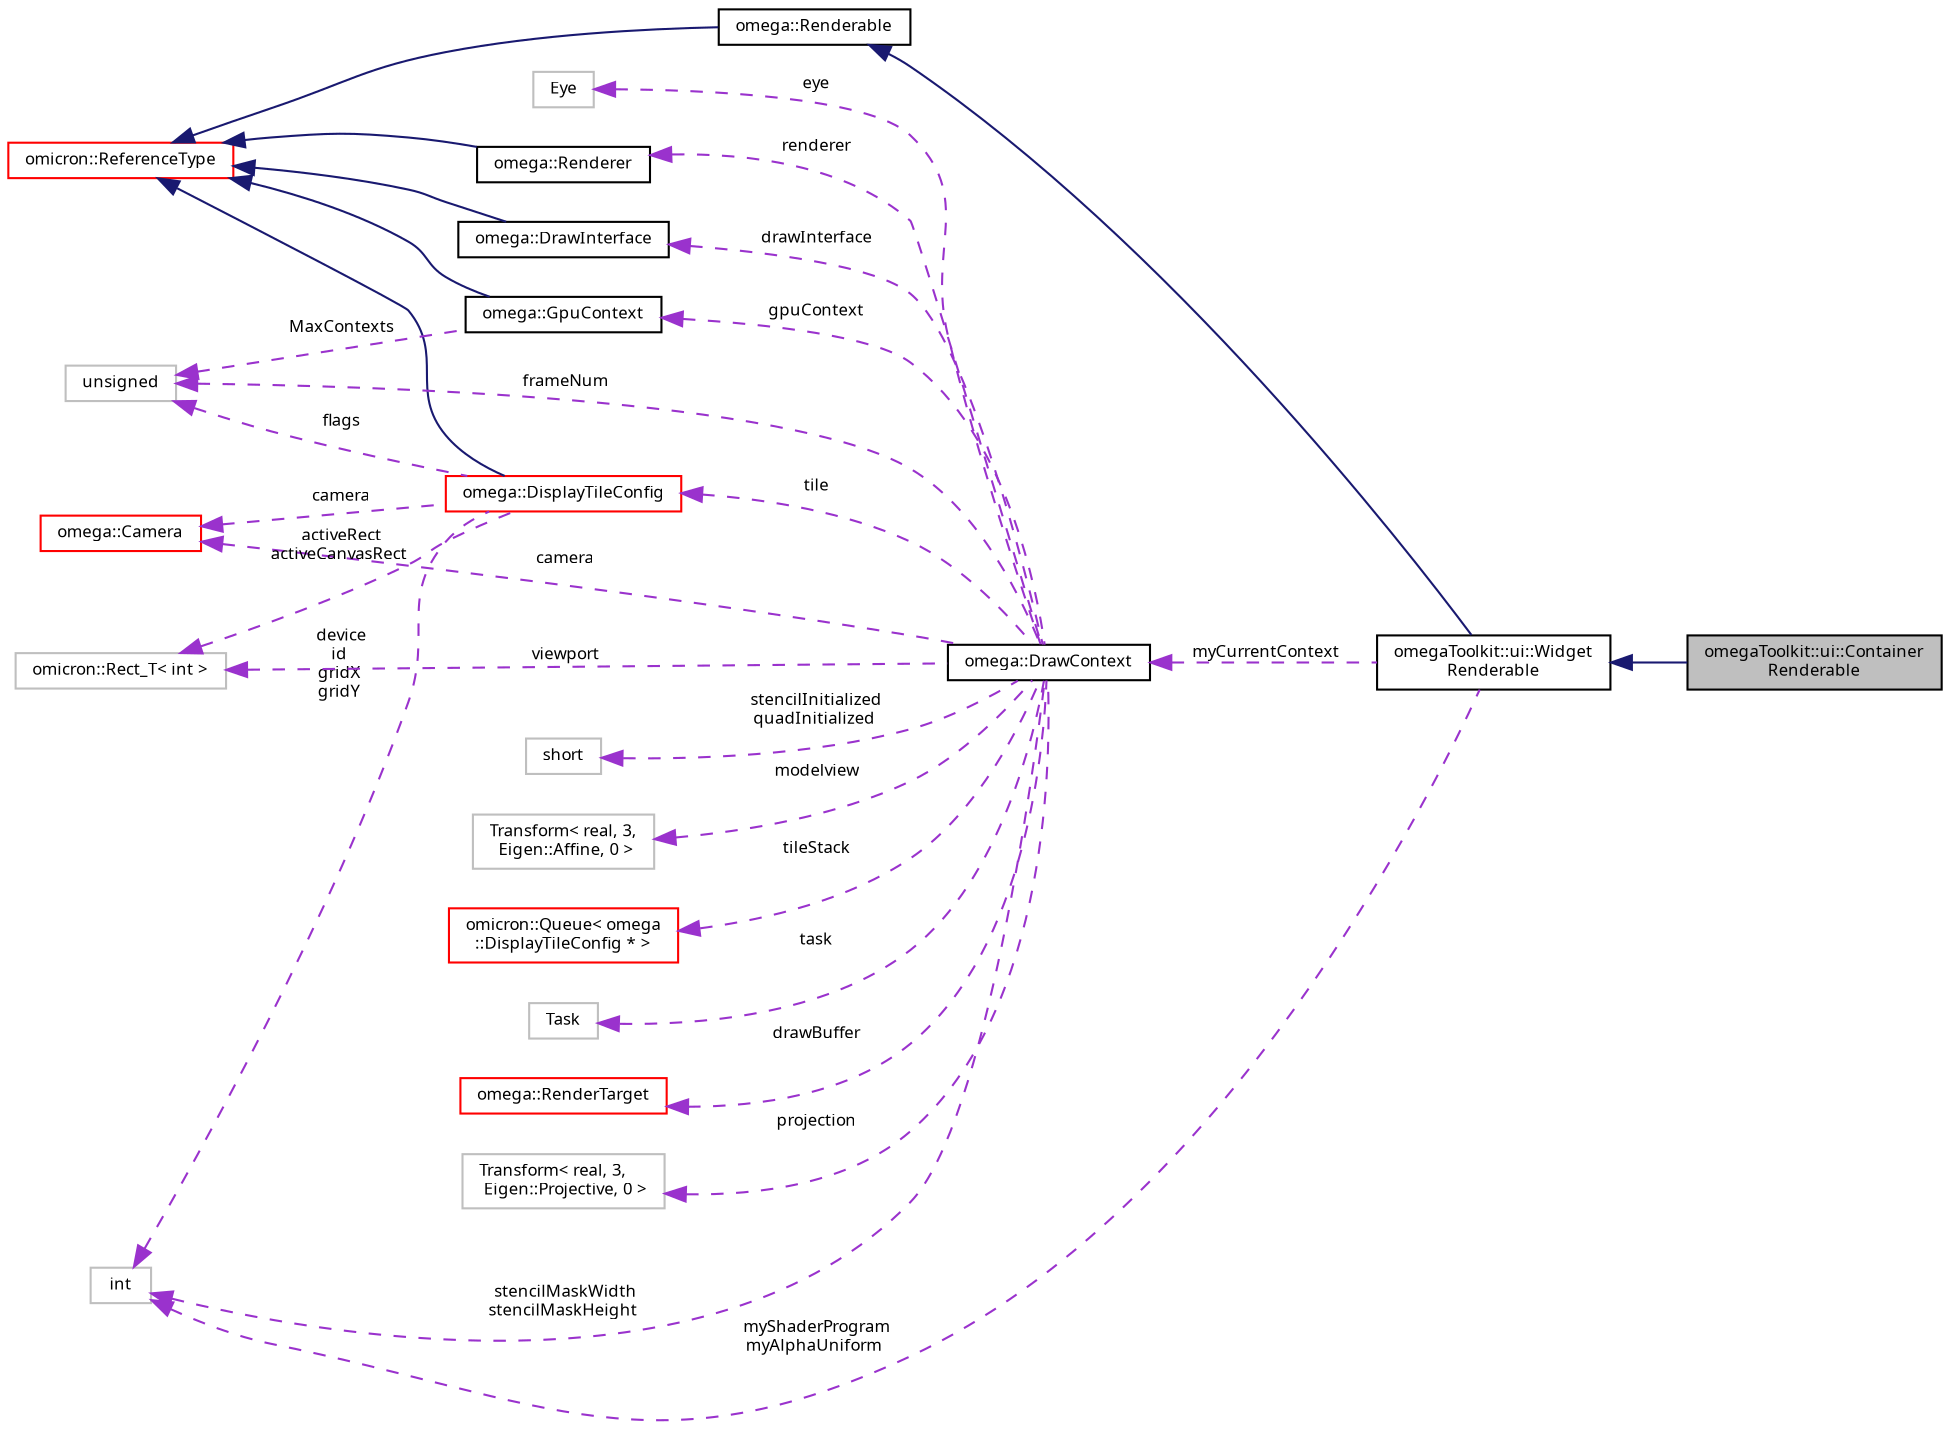 digraph "omegaToolkit::ui::ContainerRenderable"
{
  bgcolor="transparent";
  edge [fontname="FreeSans.ttf",fontsize="8",labelfontname="FreeSans.ttf",labelfontsize="8"];
  node [fontname="FreeSans.ttf",fontsize="8",shape=record];
  rankdir="LR";
  Node1 [label="omegaToolkit::ui::Container\lRenderable",height=0.2,width=0.4,color="black", fillcolor="grey75", style="filled", fontcolor="black"];
  Node2 -> Node1 [dir="back",color="midnightblue",fontsize="8",style="solid",fontname="FreeSans.ttf"];
  Node2 [label="omegaToolkit::ui::Widget\lRenderable",height=0.2,width=0.4,color="black",URL="$classomega_toolkit_1_1ui_1_1_widget_renderable.html"];
  Node3 -> Node2 [dir="back",color="midnightblue",fontsize="8",style="solid",fontname="FreeSans.ttf"];
  Node3 [label="omega::Renderable",height=0.2,width=0.4,color="black",URL="$classomega_1_1_renderable.html"];
  Node4 -> Node3 [dir="back",color="midnightblue",fontsize="8",style="solid",fontname="FreeSans.ttf"];
  Node4 [label="omicron::ReferenceType",height=0.2,width=0.4,color="red",URL="$classomicron_1_1_reference_type.html",tooltip="Implements a base class for reference-counted types. "];
  Node5 -> Node2 [dir="back",color="darkorchid3",fontsize="8",style="dashed",label=" myCurrentContext" ,fontname="FreeSans.ttf"];
  Node5 [label="omega::DrawContext",height=0.2,width=0.4,color="black",URL="$structomega_1_1_draw_context.html",tooltip="Contains information about the context in which drawing operations take place. "];
  Node6 -> Node5 [dir="back",color="darkorchid3",fontsize="8",style="dashed",label=" drawBuffer" ,fontname="FreeSans.ttf"];
  Node6 [label="omega::RenderTarget",height=0.2,width=0.4,color="red",URL="$classomega_1_1_render_target.html"];
  Node7 -> Node5 [dir="back",color="darkorchid3",fontsize="8",style="dashed",label=" projection" ,fontname="FreeSans.ttf"];
  Node7 [label="Transform\< real, 3,\l Eigen::Projective, 0 \>",height=0.2,width=0.4,color="grey75"];
  Node8 -> Node5 [dir="back",color="darkorchid3",fontsize="8",style="dashed",label=" tile" ,fontname="FreeSans.ttf"];
  Node8 [label="omega::DisplayTileConfig",height=0.2,width=0.4,color="red",URL="$classomega_1_1_display_tile_config.html"];
  Node4 -> Node8 [dir="back",color="midnightblue",fontsize="8",style="solid",fontname="FreeSans.ttf"];
  Node9 -> Node8 [dir="back",color="darkorchid3",fontsize="8",style="dashed",label=" camera" ,fontname="FreeSans.ttf"];
  Node9 [label="omega::Camera",height=0.2,width=0.4,color="red",URL="$classomega_1_1_camera.html",tooltip="The Camera class handles information about a view transformation, head tracking and optional target b..."];
  Node10 -> Node8 [dir="back",color="darkorchid3",fontsize="8",style="dashed",label=" device\nid\ngridX\ngridY" ,fontname="FreeSans.ttf"];
  Node10 [label="int",height=0.2,width=0.4,color="grey75"];
  Node11 -> Node8 [dir="back",color="darkorchid3",fontsize="8",style="dashed",label=" flags" ,fontname="FreeSans.ttf"];
  Node11 [label="unsigned",height=0.2,width=0.4,color="grey75"];
  Node12 -> Node8 [dir="back",color="darkorchid3",fontsize="8",style="dashed",label=" activeRect\nactiveCanvasRect" ,fontname="FreeSans.ttf"];
  Node12 [label="omicron::Rect_T\< int \>",height=0.2,width=0.4,color="grey75"];
  Node13 -> Node5 [dir="back",color="darkorchid3",fontsize="8",style="dashed",label=" modelview" ,fontname="FreeSans.ttf"];
  Node13 [label="Transform\< real, 3,\l Eigen::Affine, 0 \>",height=0.2,width=0.4,color="grey75"];
  Node9 -> Node5 [dir="back",color="darkorchid3",fontsize="8",style="dashed",label=" camera" ,fontname="FreeSans.ttf"];
  Node14 -> Node5 [dir="back",color="darkorchid3",fontsize="8",style="dashed",label=" stencilInitialized\nquadInitialized" ,fontname="FreeSans.ttf"];
  Node14 [label="short",height=0.2,width=0.4,color="grey75"];
  Node15 -> Node5 [dir="back",color="darkorchid3",fontsize="8",style="dashed",label=" task" ,fontname="FreeSans.ttf"];
  Node15 [label="Task",height=0.2,width=0.4,color="grey75"];
  Node16 -> Node5 [dir="back",color="darkorchid3",fontsize="8",style="dashed",label=" tileStack" ,fontname="FreeSans.ttf"];
  Node16 [label="omicron::Queue\< omega\l::DisplayTileConfig * \>",height=0.2,width=0.4,color="red",URL="$classomicron_1_1_queue.html"];
  Node10 -> Node5 [dir="back",color="darkorchid3",fontsize="8",style="dashed",label=" stencilMaskWidth\nstencilMaskHeight" ,fontname="FreeSans.ttf"];
  Node17 -> Node5 [dir="back",color="darkorchid3",fontsize="8",style="dashed",label=" renderer" ,fontname="FreeSans.ttf"];
  Node17 [label="omega::Renderer",height=0.2,width=0.4,color="black",URL="$classomega_1_1_renderer.html",tooltip="The omegalib renderer is the entry point for all of omegalib rendering code. "];
  Node4 -> Node17 [dir="back",color="midnightblue",fontsize="8",style="solid",fontname="FreeSans.ttf"];
  Node18 -> Node5 [dir="back",color="darkorchid3",fontsize="8",style="dashed",label=" gpuContext" ,fontname="FreeSans.ttf"];
  Node18 [label="omega::GpuContext",height=0.2,width=0.4,color="black",URL="$classomega_1_1_gpu_context.html",tooltip="A class managing all resources associated with a single GPU context. "];
  Node4 -> Node18 [dir="back",color="midnightblue",fontsize="8",style="solid",fontname="FreeSans.ttf"];
  Node11 -> Node18 [dir="back",color="darkorchid3",fontsize="8",style="dashed",label=" MaxContexts" ,fontname="FreeSans.ttf"];
  Node11 -> Node5 [dir="back",color="darkorchid3",fontsize="8",style="dashed",label=" frameNum" ,fontname="FreeSans.ttf"];
  Node19 -> Node5 [dir="back",color="darkorchid3",fontsize="8",style="dashed",label=" eye" ,fontname="FreeSans.ttf"];
  Node19 [label="Eye",height=0.2,width=0.4,color="grey75"];
  Node20 -> Node5 [dir="back",color="darkorchid3",fontsize="8",style="dashed",label=" drawInterface" ,fontname="FreeSans.ttf"];
  Node20 [label="omega::DrawInterface",height=0.2,width=0.4,color="black",URL="$classomega_1_1_draw_interface.html"];
  Node4 -> Node20 [dir="back",color="midnightblue",fontsize="8",style="solid",fontname="FreeSans.ttf"];
  Node12 -> Node5 [dir="back",color="darkorchid3",fontsize="8",style="dashed",label=" viewport" ,fontname="FreeSans.ttf"];
  Node10 -> Node2 [dir="back",color="darkorchid3",fontsize="8",style="dashed",label=" myShaderProgram\nmyAlphaUniform" ,fontname="FreeSans.ttf"];
}
